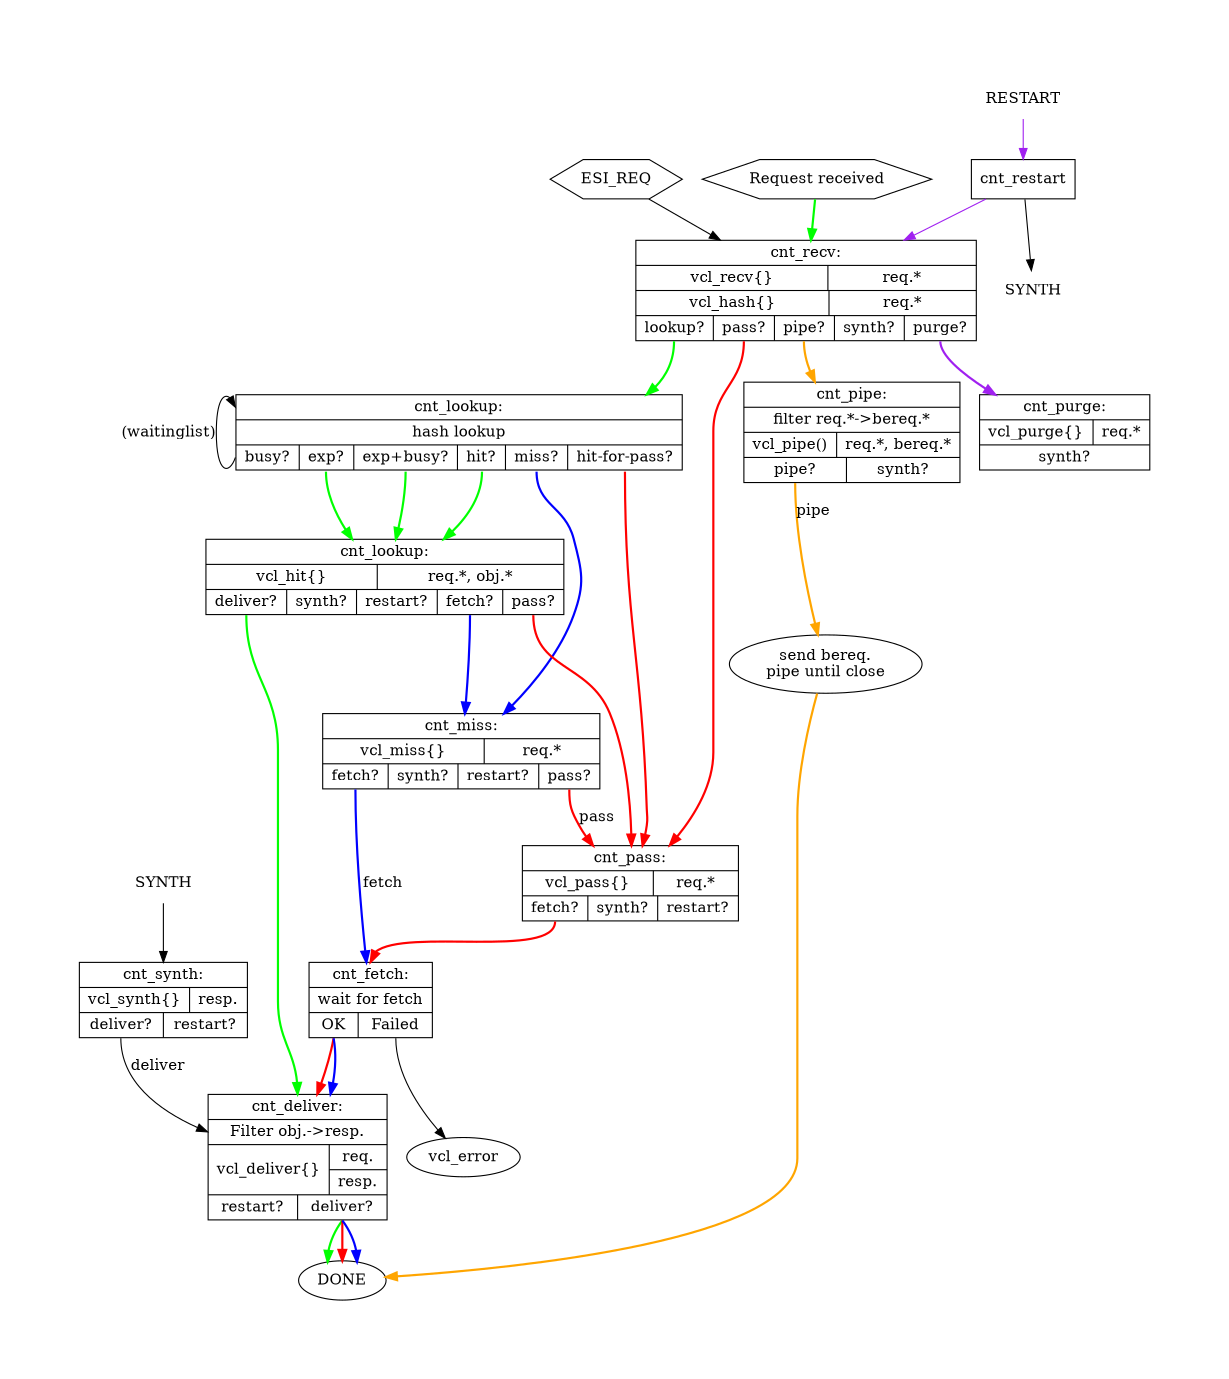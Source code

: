  digraph vcl_center {
	size="7.2,10.5"
	margin="0.5"
	center="1"
 acceptor [
	shape=hexagon
	label="Request received"
 ]
 ESI_REQ [ shape=hexagon ]
 ESI_REQ -> recv
 SYNTH [shape=plaintext]
 RESTART [shape=plaintext]
 acceptor -> recv [style=bold,color=green]
	deliver [
		shape=record
		label="{cnt_deliver:|Filter obj.-\>resp.|{vcl_deliver\{\}|{req.|resp.}}|{restart?|<deliver>deliver?}}"
	]
 deliver:deliver:s -> DONE [style=bold,color=green]
 deliver:deliver:s -> DONE [style=bold,color=red]
 deliver:deliver:s -> DONE [style=bold,color=blue]
 subgraph xcluster_synth {
	synth [
		shape=record
		label="{cnt_synth:|{vcl_synth\{\}|resp.}|{<del>deliver?|<restart>restart?}}"
	]
	SYNTH -> synth
	synth:del:s -> deliver [label=deliver]
 }
 subgraph xcluster_body {
	fetch [
		shape=record
		label="{cnt_fetch:|wait for fetch|{<ok>OK|<err>Failed}}"
	]
 }
 fetch:ok:s -> deliver [style=bold,color=red]
 fetch:ok:s -> deliver [style=bold,color=blue]
 fetch:err:s -> vcl_error
 subgraph xcluster_lookup {
	lookup [
		shape=record
		label="{<top>cnt_lookup:|hash lookup|{<busy>busy?|<e>exp?|<eb>exp+busy?|<h>hit?|<miss>miss?|<hfp>hit-for-pass?}}"
	]
	lookup2 [
		shape=record
		label="{<top>cnt_lookup:|{vcl_hit\{\}|req.*, obj.*}|{<deliver>deliver?|synth?|restart?|<fetch>fetch?|<pass>pass?}}"
	]
 }
 lookup:busy:w -> lookup:top:w [label="(waitinglist)"]
 lookup:miss:s -> miss [style=bold,color=blue]
 lookup:hfp:s -> pass [style=bold,color=red]
 lookup:e:s -> lookup2 [style=bold,color=green]
 lookup:eb:s -> lookup2 [style=bold,color=green]
 lookup:h:s -> lookup2 [style=bold,color=green]
 lookup2:pass:s -> pass [style=bold,color=red]
 lookup2:fetch:s -> miss [style=bold,color=blue]
 lookup2:deliver:s -> deliver:n [style=bold,color=green]
 subgraph xcluster_miss {
	miss [
		shape=record
		label="{cnt_miss:|{vcl_miss\{\}|req.*}|{<fetch>fetch?|<synth>synth?|<rst>restart?|<pass>pass?}}"
	]
 }
 miss:fetch:s -> fetch [label="fetch",style=bold,color=blue]
 miss:pass:s -> pass [label="pass",style=bold,color=red]

 subgraph xcluster_pass {
	pass [
		shape=record
		label="{cnt_pass:|{vcl_pass\{\}|req.*}|{<fetch>fetch?|<synth>synth?|<rst>restart?}}"
	]
 }
 pass:fetch:s -> fetch:n [style=bold, color=red]
 subgraph xcluster_pipe {
	pipe [
		shape=record
		label="{cnt_pipe:|filter req.*-\>bereq.*|{vcl_pipe()|req.*, bereq\.*}|{<pipe>pipe?|<synth>synth?}}"
	]
	pipe_do [
		shape=ellipse
		label="send bereq.\npipe until close"
	]
	pipe:pipe -> pipe_do [label="pipe",style=bold,color=orange]
 }
 pipe_do -> DONE [style=bold,color=orange]
 subgraph xcluster_restart {
	restart [
		shape=record
		label="{cnt_restart}"
	]
 }
 RESTART -> restart [color=purple]
 restart -> recv [color=purple]
 restart -> err_restart
 err_restart [label="SYNTH",shape=plaintext]
 subgraph xcluster_recv {
	recv [
		shape=record
		label="{cnt_recv:|{vcl_recv\{\}|req.*}|{vcl_hash\{\}|req.*}|{<lookup>lookup?|<pass>pass?|<pipe>pipe?|<synth>synth?|<purge>purge?}}"
	]
 }
 recv:pipe -> pipe [style=bold,color=orange]
 recv:pass -> pass [style=bold,color=red]
 recv:lookup:s -> lookup [style=bold,color=green]
 recv:purge:s -> purge [style=bold,color=purple]
 subgraph xcluster_purge {
	purge [
		shape=record
		label="{cnt_purge:|{vcl_purge\{\}|req.*}|{<synth>synth?}}"
	]
 }
 }
